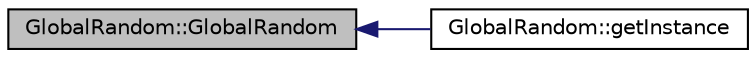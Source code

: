 digraph "GlobalRandom::GlobalRandom"
{
 // INTERACTIVE_SVG=YES
  edge [fontname="Helvetica",fontsize="10",labelfontname="Helvetica",labelfontsize="10"];
  node [fontname="Helvetica",fontsize="10",shape=record];
  rankdir="LR";
  Node1 [label="GlobalRandom::GlobalRandom",height=0.2,width=0.4,color="black", fillcolor="grey75", style="filled", fontcolor="black"];
  Node1 -> Node2 [dir="back",color="midnightblue",fontsize="10",style="solid",fontname="Helvetica"];
  Node2 [label="GlobalRandom::getInstance",height=0.2,width=0.4,color="black", fillcolor="white", style="filled",URL="$d3/d84/class_global_random.html#a043a237d0fac4c9f93031f1da4acd019"];
}
